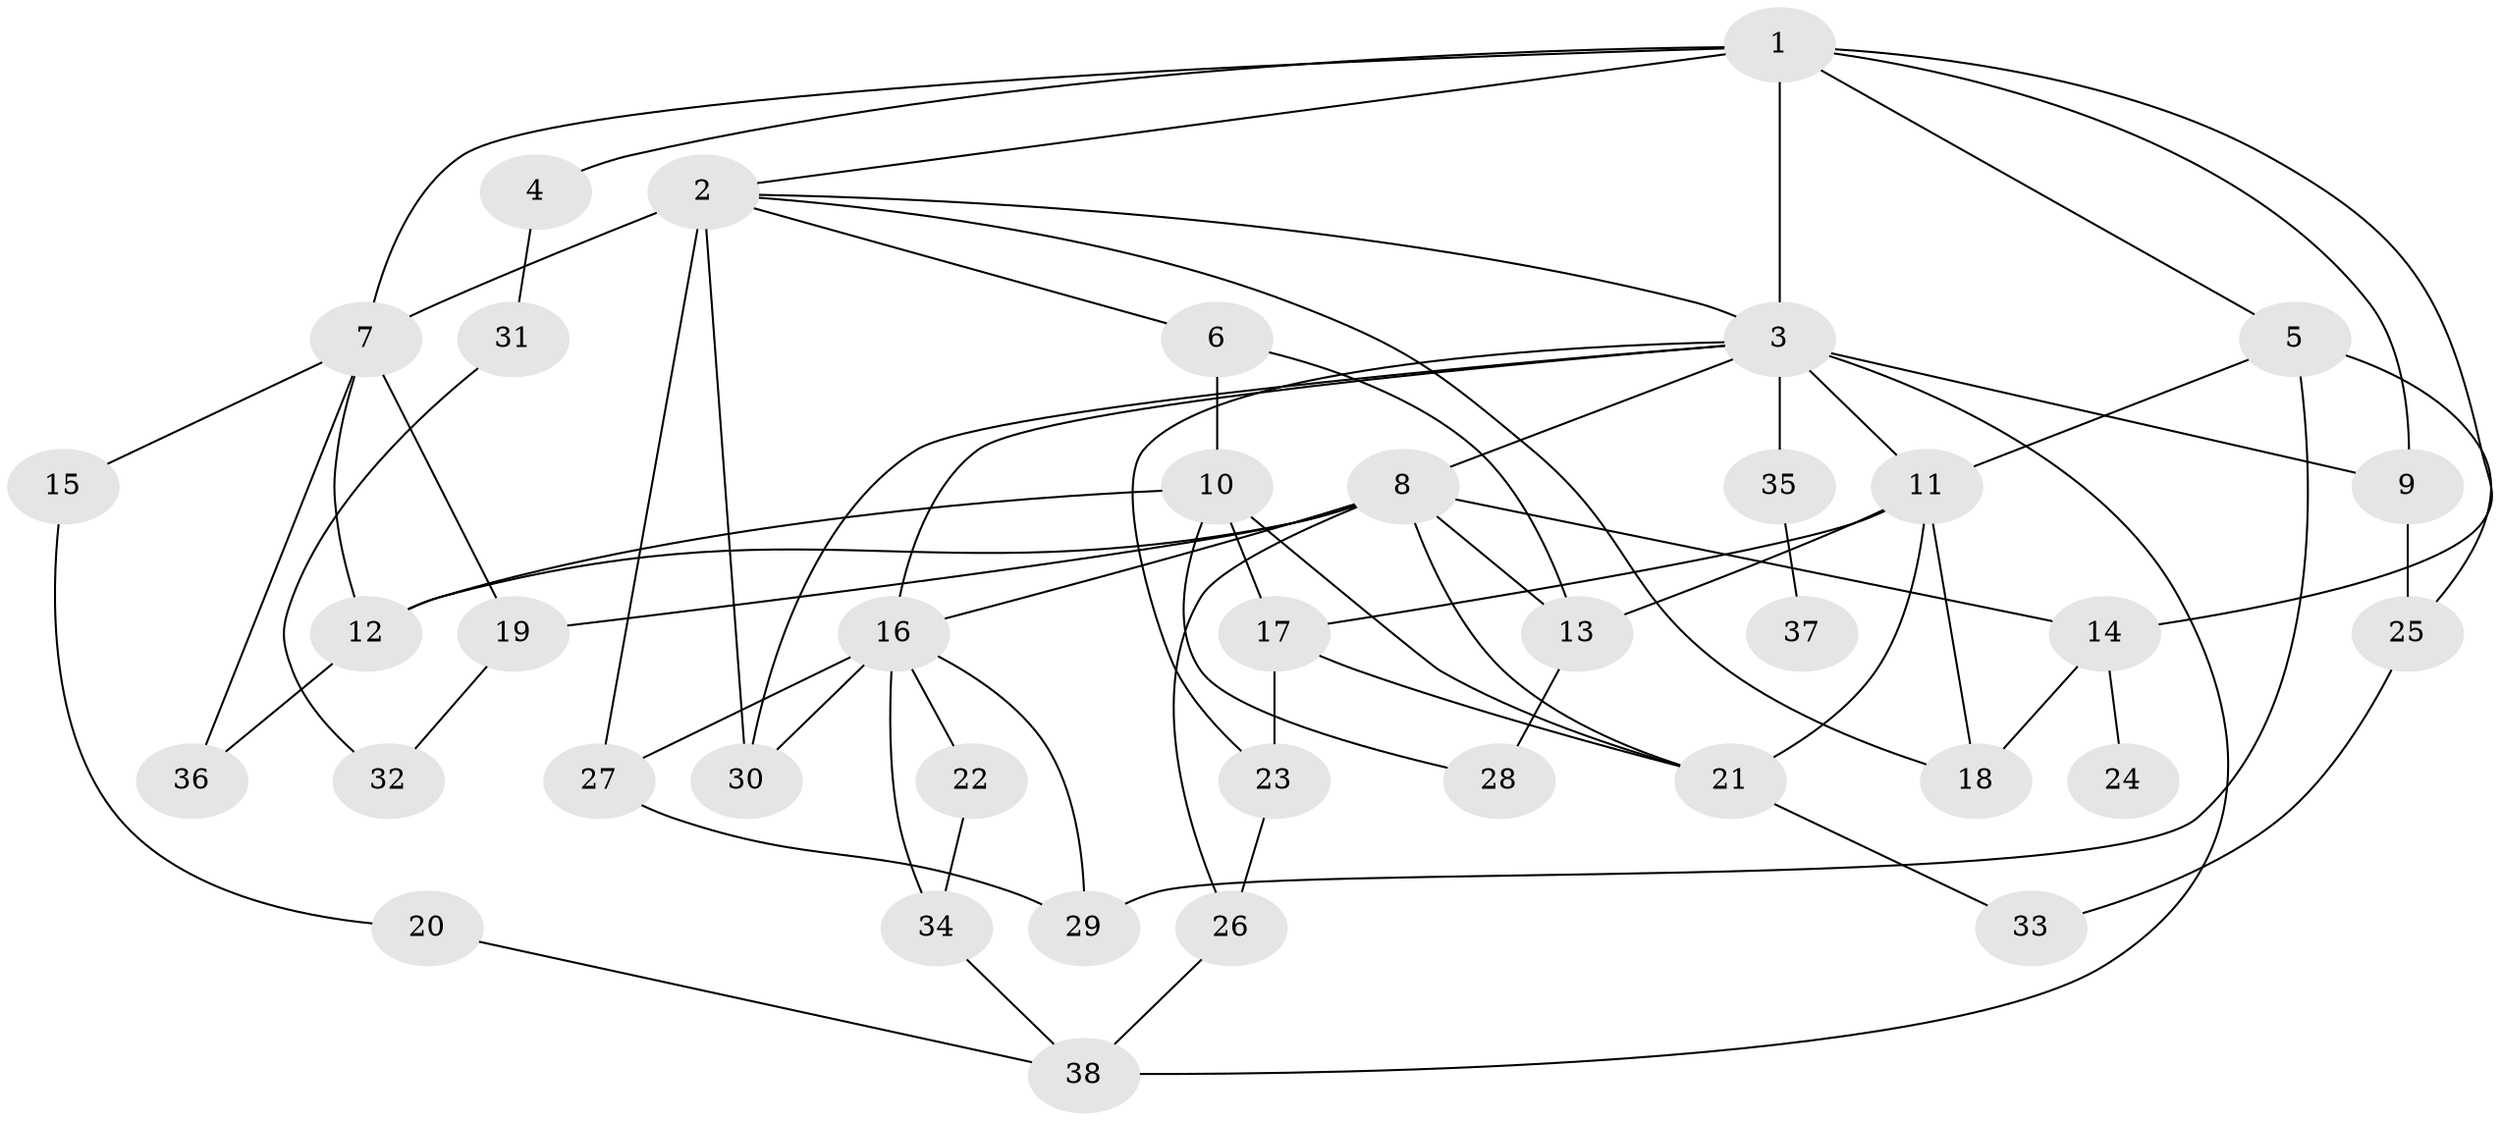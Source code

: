 // original degree distribution, {8: 0.01098901098901099, 4: 0.14285714285714285, 7: 0.02197802197802198, 2: 0.27472527472527475, 6: 0.02197802197802198, 5: 0.06593406593406594, 3: 0.27472527472527475, 1: 0.18681318681318682}
// Generated by graph-tools (version 1.1) at 2025/49/03/04/25 22:49:02]
// undirected, 38 vertices, 70 edges
graph export_dot {
  node [color=gray90,style=filled];
  1;
  2;
  3;
  4;
  5;
  6;
  7;
  8;
  9;
  10;
  11;
  12;
  13;
  14;
  15;
  16;
  17;
  18;
  19;
  20;
  21;
  22;
  23;
  24;
  25;
  26;
  27;
  28;
  29;
  30;
  31;
  32;
  33;
  34;
  35;
  36;
  37;
  38;
  1 -- 2 [weight=1.0];
  1 -- 3 [weight=1.0];
  1 -- 4 [weight=1.0];
  1 -- 5 [weight=1.0];
  1 -- 7 [weight=1.0];
  1 -- 9 [weight=1.0];
  1 -- 14 [weight=1.0];
  2 -- 3 [weight=1.0];
  2 -- 6 [weight=1.0];
  2 -- 7 [weight=3.0];
  2 -- 18 [weight=1.0];
  2 -- 27 [weight=1.0];
  2 -- 30 [weight=1.0];
  3 -- 8 [weight=1.0];
  3 -- 9 [weight=1.0];
  3 -- 11 [weight=2.0];
  3 -- 16 [weight=1.0];
  3 -- 23 [weight=1.0];
  3 -- 30 [weight=1.0];
  3 -- 35 [weight=1.0];
  3 -- 38 [weight=1.0];
  4 -- 31 [weight=1.0];
  5 -- 11 [weight=1.0];
  5 -- 25 [weight=1.0];
  5 -- 29 [weight=2.0];
  6 -- 10 [weight=2.0];
  6 -- 13 [weight=1.0];
  7 -- 12 [weight=1.0];
  7 -- 15 [weight=1.0];
  7 -- 19 [weight=1.0];
  7 -- 36 [weight=1.0];
  8 -- 12 [weight=1.0];
  8 -- 13 [weight=1.0];
  8 -- 14 [weight=1.0];
  8 -- 16 [weight=1.0];
  8 -- 19 [weight=1.0];
  8 -- 21 [weight=1.0];
  8 -- 26 [weight=1.0];
  9 -- 25 [weight=1.0];
  10 -- 12 [weight=1.0];
  10 -- 17 [weight=1.0];
  10 -- 21 [weight=1.0];
  10 -- 28 [weight=1.0];
  11 -- 13 [weight=1.0];
  11 -- 17 [weight=1.0];
  11 -- 18 [weight=1.0];
  11 -- 21 [weight=1.0];
  12 -- 36 [weight=1.0];
  13 -- 28 [weight=1.0];
  14 -- 18 [weight=1.0];
  14 -- 24 [weight=1.0];
  15 -- 20 [weight=1.0];
  16 -- 22 [weight=1.0];
  16 -- 27 [weight=2.0];
  16 -- 29 [weight=1.0];
  16 -- 30 [weight=1.0];
  16 -- 34 [weight=1.0];
  17 -- 21 [weight=1.0];
  17 -- 23 [weight=1.0];
  19 -- 32 [weight=1.0];
  20 -- 38 [weight=1.0];
  21 -- 33 [weight=2.0];
  22 -- 34 [weight=1.0];
  23 -- 26 [weight=1.0];
  25 -- 33 [weight=2.0];
  26 -- 38 [weight=1.0];
  27 -- 29 [weight=2.0];
  31 -- 32 [weight=1.0];
  34 -- 38 [weight=1.0];
  35 -- 37 [weight=1.0];
}
